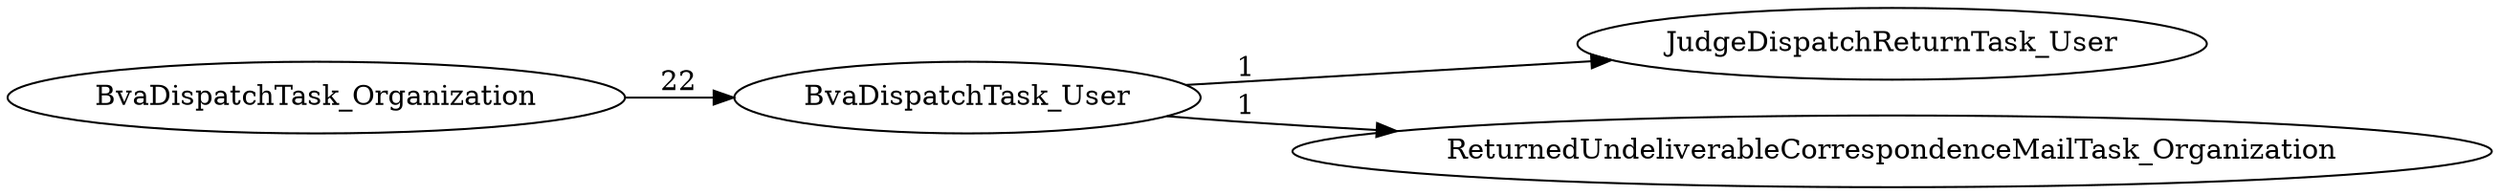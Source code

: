 digraph G {
rankdir="LR";
"BvaDispatchTask_User" -> "JudgeDispatchReturnTask_User" [label=1]
"BvaDispatchTask_User" -> "ReturnedUndeliverableCorrespondenceMailTask_Organization" [label=1]
"BvaDispatchTask_Organization" -> "BvaDispatchTask_User" [label=22]
}